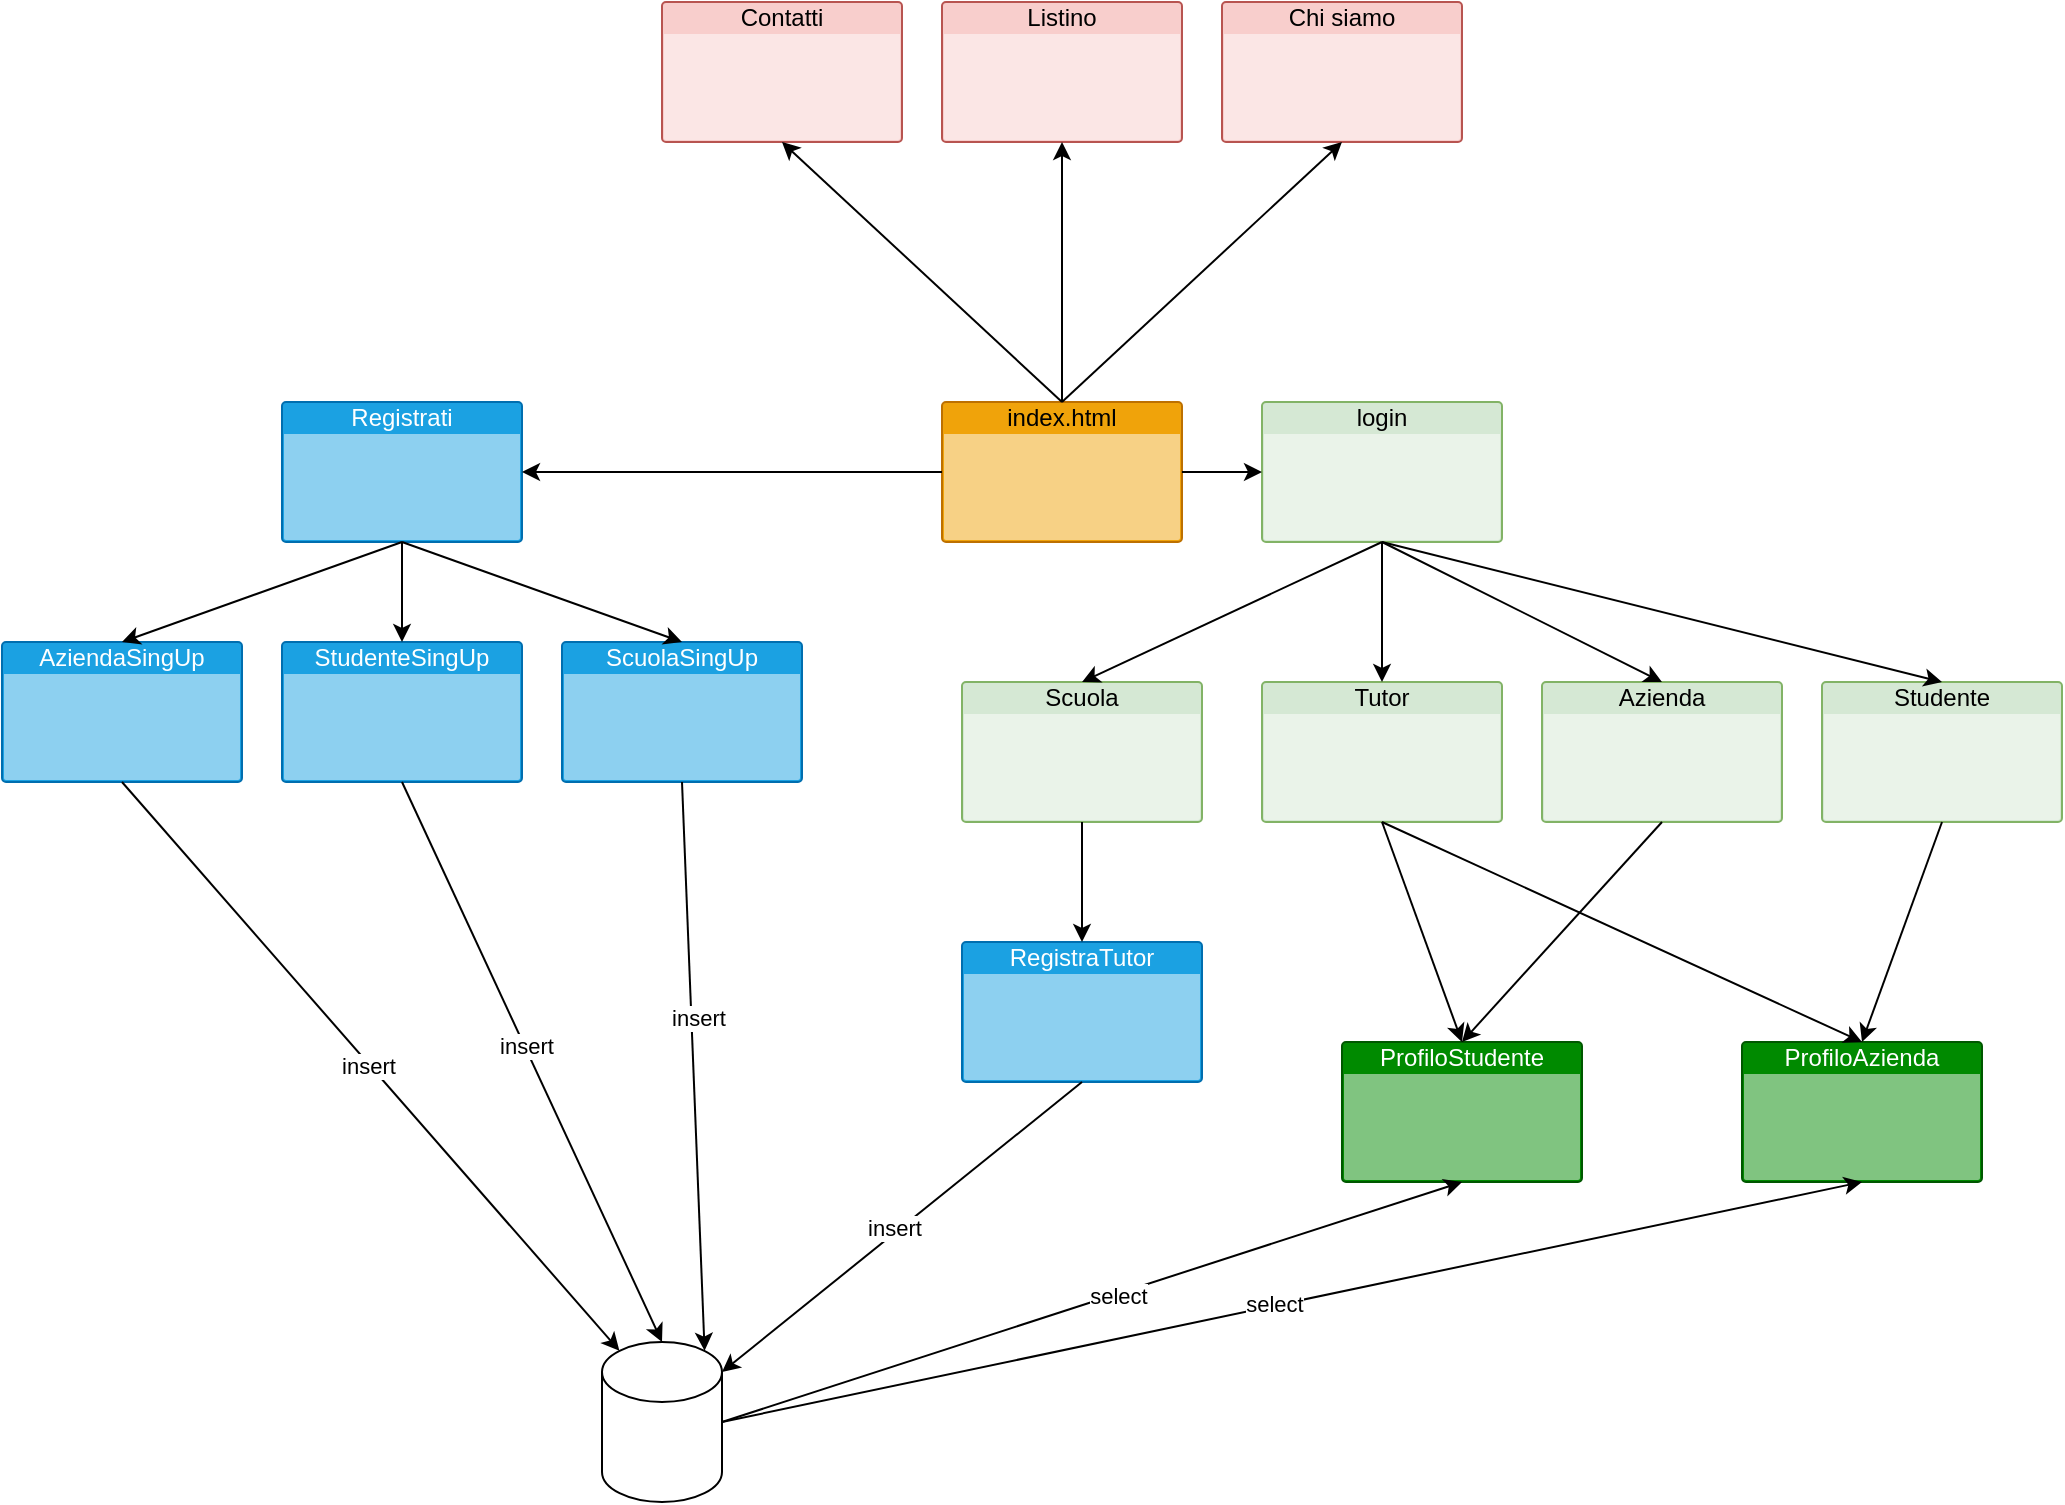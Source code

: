 <mxfile version="25.0.3">
  <diagram name="Page-1" id="UWOFtjil2-tlR1KznyY6">
    <mxGraphModel dx="1434" dy="779" grid="1" gridSize="10" guides="1" tooltips="1" connect="1" arrows="1" fold="1" page="1" pageScale="1" pageWidth="2000" pageHeight="2000" math="0" shadow="0">
      <root>
        <mxCell id="0" />
        <mxCell id="1" parent="0" />
        <mxCell id="X6c_P8rgpClHV_XiaMZI-3" value="&lt;div&gt;index.html&lt;/div&gt;&lt;div&gt;&lt;br&gt;&lt;/div&gt;" style="html=1;whiteSpace=wrap;strokeColor=#BD7000;fillColor=#f0a30a;labelPosition=center;verticalLabelPosition=middle;verticalAlign=top;align=center;fontSize=12;outlineConnect=0;spacingTop=-6;fontColor=#000000;sketch=0;shape=mxgraph.sitemap.page;" vertex="1" parent="1">
          <mxGeometry x="600" y="330" width="120" height="70" as="geometry" />
        </mxCell>
        <mxCell id="X6c_P8rgpClHV_XiaMZI-4" value="Chi siamo" style="html=1;whiteSpace=wrap;strokeColor=#b85450;fillColor=#f8cecc;labelPosition=center;verticalLabelPosition=middle;verticalAlign=top;align=center;fontSize=12;outlineConnect=0;spacingTop=-6;sketch=0;shape=mxgraph.sitemap.page;" vertex="1" parent="1">
          <mxGeometry x="740" y="130" width="120" height="70" as="geometry" />
        </mxCell>
        <mxCell id="X6c_P8rgpClHV_XiaMZI-5" value="&lt;div&gt;Contatti&lt;/div&gt;" style="html=1;whiteSpace=wrap;strokeColor=#b85450;fillColor=#f8cecc;labelPosition=center;verticalLabelPosition=middle;verticalAlign=top;align=center;fontSize=12;outlineConnect=0;spacingTop=-6;sketch=0;shape=mxgraph.sitemap.page;" vertex="1" parent="1">
          <mxGeometry x="460" y="130" width="120" height="70" as="geometry" />
        </mxCell>
        <mxCell id="X6c_P8rgpClHV_XiaMZI-6" value="Listino" style="html=1;whiteSpace=wrap;strokeColor=#b85450;fillColor=#f8cecc;labelPosition=center;verticalLabelPosition=middle;verticalAlign=top;align=center;fontSize=12;outlineConnect=0;spacingTop=-6;sketch=0;shape=mxgraph.sitemap.page;" vertex="1" parent="1">
          <mxGeometry x="600" y="130" width="120" height="70" as="geometry" />
        </mxCell>
        <mxCell id="X6c_P8rgpClHV_XiaMZI-7" value="login" style="html=1;whiteSpace=wrap;strokeColor=#82b366;fillColor=#d5e8d4;labelPosition=center;verticalLabelPosition=middle;verticalAlign=top;align=center;fontSize=12;outlineConnect=0;spacingTop=-6;sketch=0;shape=mxgraph.sitemap.page;" vertex="1" parent="1">
          <mxGeometry x="760" y="330" width="120" height="70" as="geometry" />
        </mxCell>
        <mxCell id="X6c_P8rgpClHV_XiaMZI-8" value="Studente" style="html=1;whiteSpace=wrap;strokeColor=#82b366;fillColor=#d5e8d4;labelPosition=center;verticalLabelPosition=middle;verticalAlign=top;align=center;fontSize=12;outlineConnect=0;spacingTop=-6;sketch=0;shape=mxgraph.sitemap.page;" vertex="1" parent="1">
          <mxGeometry x="1040" y="470" width="120" height="70" as="geometry" />
        </mxCell>
        <mxCell id="X6c_P8rgpClHV_XiaMZI-10" value="Scuola" style="html=1;whiteSpace=wrap;strokeColor=#82b366;fillColor=#d5e8d4;labelPosition=center;verticalLabelPosition=middle;verticalAlign=top;align=center;fontSize=12;outlineConnect=0;spacingTop=-6;sketch=0;shape=mxgraph.sitemap.page;" vertex="1" parent="1">
          <mxGeometry x="610" y="470" width="120" height="70" as="geometry" />
        </mxCell>
        <mxCell id="X6c_P8rgpClHV_XiaMZI-11" value="Tutor" style="html=1;whiteSpace=wrap;strokeColor=#82b366;fillColor=#d5e8d4;labelPosition=center;verticalLabelPosition=middle;verticalAlign=top;align=center;fontSize=12;outlineConnect=0;spacingTop=-6;sketch=0;shape=mxgraph.sitemap.page;" vertex="1" parent="1">
          <mxGeometry x="760" y="470" width="120" height="70" as="geometry" />
        </mxCell>
        <mxCell id="X6c_P8rgpClHV_XiaMZI-12" value="ProfiloAzienda" style="html=1;whiteSpace=wrap;strokeColor=#005700;fillColor=#008a00;labelPosition=center;verticalLabelPosition=middle;verticalAlign=top;align=center;fontSize=12;outlineConnect=0;spacingTop=-6;fontColor=#ffffff;sketch=0;shape=mxgraph.sitemap.page;" vertex="1" parent="1">
          <mxGeometry x="1000" y="650" width="120" height="70" as="geometry" />
        </mxCell>
        <mxCell id="X6c_P8rgpClHV_XiaMZI-13" value="ProfiloStudente" style="html=1;whiteSpace=wrap;strokeColor=#005700;fillColor=#008a00;labelPosition=center;verticalLabelPosition=middle;verticalAlign=top;align=center;fontSize=12;outlineConnect=0;spacingTop=-6;fontColor=#ffffff;sketch=0;shape=mxgraph.sitemap.page;" vertex="1" parent="1">
          <mxGeometry x="800" y="650" width="120" height="70" as="geometry" />
        </mxCell>
        <mxCell id="X6c_P8rgpClHV_XiaMZI-17" value="RegistraTutor" style="html=1;whiteSpace=wrap;strokeColor=#006EAF;fillColor=#1ba1e2;labelPosition=center;verticalLabelPosition=middle;verticalAlign=top;align=center;fontSize=12;outlineConnect=0;spacingTop=-6;fontColor=#ffffff;sketch=0;shape=mxgraph.sitemap.page;" vertex="1" parent="1">
          <mxGeometry x="610" y="600" width="120" height="70" as="geometry" />
        </mxCell>
        <mxCell id="X6c_P8rgpClHV_XiaMZI-18" value="&lt;div&gt;Registrati&lt;/div&gt;&lt;div&gt;&lt;br&gt;&lt;/div&gt;" style="html=1;whiteSpace=wrap;strokeColor=#006EAF;fillColor=#1ba1e2;labelPosition=center;verticalLabelPosition=middle;verticalAlign=top;align=center;fontSize=12;outlineConnect=0;spacingTop=-6;fontColor=#ffffff;sketch=0;shape=mxgraph.sitemap.page;" vertex="1" parent="1">
          <mxGeometry x="270" y="330" width="120" height="70" as="geometry" />
        </mxCell>
        <mxCell id="X6c_P8rgpClHV_XiaMZI-19" value="AziendaSingUp" style="html=1;whiteSpace=wrap;strokeColor=#006EAF;fillColor=#1ba1e2;labelPosition=center;verticalLabelPosition=middle;verticalAlign=top;align=center;fontSize=12;outlineConnect=0;spacingTop=-6;fontColor=#ffffff;sketch=0;shape=mxgraph.sitemap.page;" vertex="1" parent="1">
          <mxGeometry x="130" y="450" width="120" height="70" as="geometry" />
        </mxCell>
        <mxCell id="X6c_P8rgpClHV_XiaMZI-20" value="StudenteSingUp" style="html=1;whiteSpace=wrap;strokeColor=#006EAF;fillColor=#1ba1e2;labelPosition=center;verticalLabelPosition=middle;verticalAlign=top;align=center;fontSize=12;outlineConnect=0;spacingTop=-6;fontColor=#ffffff;sketch=0;shape=mxgraph.sitemap.page;" vertex="1" parent="1">
          <mxGeometry x="270" y="450" width="120" height="70" as="geometry" />
        </mxCell>
        <mxCell id="X6c_P8rgpClHV_XiaMZI-21" value="ScuolaSingUp" style="html=1;whiteSpace=wrap;strokeColor=#006EAF;fillColor=#1ba1e2;labelPosition=center;verticalLabelPosition=middle;verticalAlign=top;align=center;fontSize=12;outlineConnect=0;spacingTop=-6;fontColor=#ffffff;sketch=0;shape=mxgraph.sitemap.page;" vertex="1" parent="1">
          <mxGeometry x="410" y="450" width="120" height="70" as="geometry" />
        </mxCell>
        <mxCell id="X6c_P8rgpClHV_XiaMZI-23" value="" style="endArrow=classic;html=1;rounded=0;exitX=1;exitY=0.5;exitDx=0;exitDy=0;exitPerimeter=0;" edge="1" parent="1" source="X6c_P8rgpClHV_XiaMZI-3" target="X6c_P8rgpClHV_XiaMZI-7">
          <mxGeometry width="50" height="50" relative="1" as="geometry">
            <mxPoint x="820" y="470" as="sourcePoint" />
            <mxPoint x="870" y="420" as="targetPoint" />
          </mxGeometry>
        </mxCell>
        <mxCell id="X6c_P8rgpClHV_XiaMZI-32" value="" style="endArrow=classic;html=1;rounded=0;entryX=0.5;entryY=1;entryDx=0;entryDy=0;entryPerimeter=0;exitX=0.5;exitY=0;exitDx=0;exitDy=0;exitPerimeter=0;" edge="1" parent="1" source="X6c_P8rgpClHV_XiaMZI-3" target="X6c_P8rgpClHV_XiaMZI-5">
          <mxGeometry width="50" height="50" relative="1" as="geometry">
            <mxPoint x="700" y="430" as="sourcePoint" />
            <mxPoint x="750" y="380" as="targetPoint" />
          </mxGeometry>
        </mxCell>
        <mxCell id="X6c_P8rgpClHV_XiaMZI-33" value="" style="endArrow=classic;html=1;rounded=0;entryX=0.5;entryY=1;entryDx=0;entryDy=0;entryPerimeter=0;exitX=0.5;exitY=0;exitDx=0;exitDy=0;exitPerimeter=0;" edge="1" parent="1" source="X6c_P8rgpClHV_XiaMZI-3" target="X6c_P8rgpClHV_XiaMZI-6">
          <mxGeometry width="50" height="50" relative="1" as="geometry">
            <mxPoint x="700" y="430" as="sourcePoint" />
            <mxPoint x="750" y="380" as="targetPoint" />
          </mxGeometry>
        </mxCell>
        <mxCell id="X6c_P8rgpClHV_XiaMZI-34" value="" style="endArrow=classic;html=1;rounded=0;entryX=0.5;entryY=1;entryDx=0;entryDy=0;entryPerimeter=0;exitX=0.5;exitY=0;exitDx=0;exitDy=0;exitPerimeter=0;" edge="1" parent="1" source="X6c_P8rgpClHV_XiaMZI-3" target="X6c_P8rgpClHV_XiaMZI-4">
          <mxGeometry width="50" height="50" relative="1" as="geometry">
            <mxPoint x="700" y="430" as="sourcePoint" />
            <mxPoint x="750" y="380" as="targetPoint" />
          </mxGeometry>
        </mxCell>
        <mxCell id="X6c_P8rgpClHV_XiaMZI-35" value="" style="shape=cylinder3;whiteSpace=wrap;html=1;boundedLbl=1;backgroundOutline=1;size=15;" vertex="1" parent="1">
          <mxGeometry x="430" y="800" width="60" height="80" as="geometry" />
        </mxCell>
        <mxCell id="X6c_P8rgpClHV_XiaMZI-9" value="Azienda" style="html=1;whiteSpace=wrap;strokeColor=#82b366;fillColor=#d5e8d4;labelPosition=center;verticalLabelPosition=middle;verticalAlign=top;align=center;fontSize=12;outlineConnect=0;spacingTop=-6;sketch=0;shape=mxgraph.sitemap.page;" vertex="1" parent="1">
          <mxGeometry x="900" y="470" width="120" height="70" as="geometry" />
        </mxCell>
        <mxCell id="X6c_P8rgpClHV_XiaMZI-39" value="" style="endArrow=classic;html=1;rounded=0;entryX=0.5;entryY=0;entryDx=0;entryDy=0;entryPerimeter=0;exitX=0.5;exitY=1;exitDx=0;exitDy=0;exitPerimeter=0;" edge="1" parent="1" source="X6c_P8rgpClHV_XiaMZI-7" target="X6c_P8rgpClHV_XiaMZI-10">
          <mxGeometry width="50" height="50" relative="1" as="geometry">
            <mxPoint x="560" y="570" as="sourcePoint" />
            <mxPoint x="610" y="520" as="targetPoint" />
          </mxGeometry>
        </mxCell>
        <mxCell id="X6c_P8rgpClHV_XiaMZI-40" value="" style="endArrow=classic;html=1;rounded=0;entryX=0.5;entryY=0;entryDx=0;entryDy=0;entryPerimeter=0;exitX=0.5;exitY=1;exitDx=0;exitDy=0;exitPerimeter=0;" edge="1" parent="1" source="X6c_P8rgpClHV_XiaMZI-7" target="X6c_P8rgpClHV_XiaMZI-11">
          <mxGeometry width="50" height="50" relative="1" as="geometry">
            <mxPoint x="560" y="570" as="sourcePoint" />
            <mxPoint x="610" y="520" as="targetPoint" />
          </mxGeometry>
        </mxCell>
        <mxCell id="X6c_P8rgpClHV_XiaMZI-41" value="" style="endArrow=classic;html=1;rounded=0;entryX=0.5;entryY=0;entryDx=0;entryDy=0;entryPerimeter=0;exitX=0.5;exitY=1;exitDx=0;exitDy=0;exitPerimeter=0;" edge="1" parent="1" source="X6c_P8rgpClHV_XiaMZI-7" target="X6c_P8rgpClHV_XiaMZI-9">
          <mxGeometry width="50" height="50" relative="1" as="geometry">
            <mxPoint x="560" y="570" as="sourcePoint" />
            <mxPoint x="610" y="520" as="targetPoint" />
          </mxGeometry>
        </mxCell>
        <mxCell id="X6c_P8rgpClHV_XiaMZI-42" value="" style="endArrow=classic;html=1;rounded=0;entryX=0.5;entryY=0;entryDx=0;entryDy=0;entryPerimeter=0;exitX=0.5;exitY=1;exitDx=0;exitDy=0;exitPerimeter=0;" edge="1" parent="1" source="X6c_P8rgpClHV_XiaMZI-7" target="X6c_P8rgpClHV_XiaMZI-8">
          <mxGeometry width="50" height="50" relative="1" as="geometry">
            <mxPoint x="560" y="570" as="sourcePoint" />
            <mxPoint x="610" y="520" as="targetPoint" />
          </mxGeometry>
        </mxCell>
        <mxCell id="X6c_P8rgpClHV_XiaMZI-43" value="" style="endArrow=classic;html=1;rounded=0;entryX=0.5;entryY=0;entryDx=0;entryDy=0;entryPerimeter=0;exitX=0.5;exitY=1;exitDx=0;exitDy=0;exitPerimeter=0;" edge="1" parent="1" source="X6c_P8rgpClHV_XiaMZI-8" target="X6c_P8rgpClHV_XiaMZI-12">
          <mxGeometry width="50" height="50" relative="1" as="geometry">
            <mxPoint x="630" y="650" as="sourcePoint" />
            <mxPoint x="680" y="600" as="targetPoint" />
          </mxGeometry>
        </mxCell>
        <mxCell id="X6c_P8rgpClHV_XiaMZI-44" value="" style="endArrow=classic;html=1;rounded=0;entryX=0.5;entryY=0;entryDx=0;entryDy=0;entryPerimeter=0;exitX=0.5;exitY=1;exitDx=0;exitDy=0;exitPerimeter=0;" edge="1" parent="1" source="X6c_P8rgpClHV_XiaMZI-11" target="X6c_P8rgpClHV_XiaMZI-12">
          <mxGeometry width="50" height="50" relative="1" as="geometry">
            <mxPoint x="630" y="650" as="sourcePoint" />
            <mxPoint x="680" y="600" as="targetPoint" />
          </mxGeometry>
        </mxCell>
        <mxCell id="X6c_P8rgpClHV_XiaMZI-45" value="" style="endArrow=classic;html=1;rounded=0;entryX=0.5;entryY=0;entryDx=0;entryDy=0;entryPerimeter=0;exitX=0.5;exitY=1;exitDx=0;exitDy=0;exitPerimeter=0;" edge="1" parent="1" source="X6c_P8rgpClHV_XiaMZI-9" target="X6c_P8rgpClHV_XiaMZI-13">
          <mxGeometry width="50" height="50" relative="1" as="geometry">
            <mxPoint x="630" y="650" as="sourcePoint" />
            <mxPoint x="680" y="600" as="targetPoint" />
          </mxGeometry>
        </mxCell>
        <mxCell id="X6c_P8rgpClHV_XiaMZI-46" value="" style="endArrow=classic;html=1;rounded=0;entryX=0.5;entryY=0;entryDx=0;entryDy=0;entryPerimeter=0;exitX=0.5;exitY=1;exitDx=0;exitDy=0;exitPerimeter=0;" edge="1" parent="1" source="X6c_P8rgpClHV_XiaMZI-11" target="X6c_P8rgpClHV_XiaMZI-13">
          <mxGeometry width="50" height="50" relative="1" as="geometry">
            <mxPoint x="630" y="650" as="sourcePoint" />
            <mxPoint x="680" y="600" as="targetPoint" />
          </mxGeometry>
        </mxCell>
        <mxCell id="X6c_P8rgpClHV_XiaMZI-47" value="" style="endArrow=classic;html=1;rounded=0;entryX=0.5;entryY=0;entryDx=0;entryDy=0;entryPerimeter=0;exitX=0.5;exitY=1;exitDx=0;exitDy=0;exitPerimeter=0;" edge="1" parent="1" source="X6c_P8rgpClHV_XiaMZI-10" target="X6c_P8rgpClHV_XiaMZI-17">
          <mxGeometry width="50" height="50" relative="1" as="geometry">
            <mxPoint x="630" y="650" as="sourcePoint" />
            <mxPoint x="680" y="600" as="targetPoint" />
          </mxGeometry>
        </mxCell>
        <mxCell id="X6c_P8rgpClHV_XiaMZI-48" value="" style="endArrow=classic;html=1;rounded=0;entryX=1;entryY=0.5;entryDx=0;entryDy=0;entryPerimeter=0;exitX=0;exitY=0.5;exitDx=0;exitDy=0;exitPerimeter=0;" edge="1" parent="1" source="X6c_P8rgpClHV_XiaMZI-3" target="X6c_P8rgpClHV_XiaMZI-18">
          <mxGeometry width="50" height="50" relative="1" as="geometry">
            <mxPoint x="460" y="470" as="sourcePoint" />
            <mxPoint x="510" y="420" as="targetPoint" />
          </mxGeometry>
        </mxCell>
        <mxCell id="X6c_P8rgpClHV_XiaMZI-49" value="" style="endArrow=classic;html=1;rounded=0;entryX=0.5;entryY=0;entryDx=0;entryDy=0;entryPerimeter=0;exitX=0.5;exitY=1;exitDx=0;exitDy=0;exitPerimeter=0;" edge="1" parent="1" source="X6c_P8rgpClHV_XiaMZI-18" target="X6c_P8rgpClHV_XiaMZI-20">
          <mxGeometry width="50" height="50" relative="1" as="geometry">
            <mxPoint x="460" y="470" as="sourcePoint" />
            <mxPoint x="510" y="420" as="targetPoint" />
          </mxGeometry>
        </mxCell>
        <mxCell id="X6c_P8rgpClHV_XiaMZI-50" value="" style="endArrow=classic;html=1;rounded=0;entryX=0.5;entryY=0;entryDx=0;entryDy=0;entryPerimeter=0;exitX=0.5;exitY=1;exitDx=0;exitDy=0;exitPerimeter=0;" edge="1" parent="1" source="X6c_P8rgpClHV_XiaMZI-18" target="X6c_P8rgpClHV_XiaMZI-19">
          <mxGeometry width="50" height="50" relative="1" as="geometry">
            <mxPoint x="330" y="510" as="sourcePoint" />
            <mxPoint x="380" y="460" as="targetPoint" />
          </mxGeometry>
        </mxCell>
        <mxCell id="X6c_P8rgpClHV_XiaMZI-51" value="" style="endArrow=classic;html=1;rounded=0;entryX=0.5;entryY=0;entryDx=0;entryDy=0;entryPerimeter=0;" edge="1" parent="1" target="X6c_P8rgpClHV_XiaMZI-21">
          <mxGeometry width="50" height="50" relative="1" as="geometry">
            <mxPoint x="330" y="400" as="sourcePoint" />
            <mxPoint x="380" y="460" as="targetPoint" />
          </mxGeometry>
        </mxCell>
        <mxCell id="X6c_P8rgpClHV_XiaMZI-52" value="" style="endArrow=classic;html=1;rounded=0;entryX=0.855;entryY=0;entryDx=0;entryDy=4.35;entryPerimeter=0;exitX=0.5;exitY=1;exitDx=0;exitDy=0;exitPerimeter=0;" edge="1" parent="1" source="X6c_P8rgpClHV_XiaMZI-21" target="X6c_P8rgpClHV_XiaMZI-35">
          <mxGeometry width="50" height="50" relative="1" as="geometry">
            <mxPoint x="370" y="580" as="sourcePoint" />
            <mxPoint x="420" y="530" as="targetPoint" />
          </mxGeometry>
        </mxCell>
        <mxCell id="X6c_P8rgpClHV_XiaMZI-58" value="&lt;div&gt;insert&lt;/div&gt;" style="edgeLabel;html=1;align=center;verticalAlign=middle;resizable=0;points=[];" vertex="1" connectable="0" parent="X6c_P8rgpClHV_XiaMZI-52">
          <mxGeometry x="-0.169" y="3" relative="1" as="geometry">
            <mxPoint as="offset" />
          </mxGeometry>
        </mxCell>
        <mxCell id="X6c_P8rgpClHV_XiaMZI-53" value="" style="endArrow=classic;html=1;rounded=0;entryX=0.5;entryY=0;entryDx=0;entryDy=0;entryPerimeter=0;exitX=0.5;exitY=1;exitDx=0;exitDy=0;exitPerimeter=0;" edge="1" parent="1" source="X6c_P8rgpClHV_XiaMZI-20" target="X6c_P8rgpClHV_XiaMZI-35">
          <mxGeometry width="50" height="50" relative="1" as="geometry">
            <mxPoint x="370" y="580" as="sourcePoint" />
            <mxPoint x="420" y="530" as="targetPoint" />
          </mxGeometry>
        </mxCell>
        <mxCell id="X6c_P8rgpClHV_XiaMZI-59" value="insert" style="edgeLabel;html=1;align=center;verticalAlign=middle;resizable=0;points=[];" vertex="1" connectable="0" parent="X6c_P8rgpClHV_XiaMZI-53">
          <mxGeometry x="-0.058" relative="1" as="geometry">
            <mxPoint as="offset" />
          </mxGeometry>
        </mxCell>
        <mxCell id="X6c_P8rgpClHV_XiaMZI-54" value="" style="endArrow=classic;html=1;rounded=0;entryX=0.145;entryY=0;entryDx=0;entryDy=4.35;entryPerimeter=0;exitX=0.5;exitY=1;exitDx=0;exitDy=0;exitPerimeter=0;" edge="1" parent="1" source="X6c_P8rgpClHV_XiaMZI-19" target="X6c_P8rgpClHV_XiaMZI-35">
          <mxGeometry width="50" height="50" relative="1" as="geometry">
            <mxPoint x="370" y="580" as="sourcePoint" />
            <mxPoint x="420" y="530" as="targetPoint" />
          </mxGeometry>
        </mxCell>
        <mxCell id="X6c_P8rgpClHV_XiaMZI-60" value="insert" style="edgeLabel;html=1;align=center;verticalAlign=middle;resizable=0;points=[];" vertex="1" connectable="0" parent="X6c_P8rgpClHV_XiaMZI-54">
          <mxGeometry x="-0.005" y="-1" relative="1" as="geometry">
            <mxPoint as="offset" />
          </mxGeometry>
        </mxCell>
        <mxCell id="X6c_P8rgpClHV_XiaMZI-55" value="" style="endArrow=classic;html=1;rounded=0;exitX=1;exitY=0.5;exitDx=0;exitDy=0;exitPerimeter=0;entryX=0.5;entryY=1;entryDx=0;entryDy=0;entryPerimeter=0;" edge="1" parent="1" source="X6c_P8rgpClHV_XiaMZI-35" target="X6c_P8rgpClHV_XiaMZI-13">
          <mxGeometry width="50" height="50" relative="1" as="geometry">
            <mxPoint x="600" y="790" as="sourcePoint" />
            <mxPoint x="650" y="740" as="targetPoint" />
          </mxGeometry>
        </mxCell>
        <mxCell id="X6c_P8rgpClHV_XiaMZI-62" value="select" style="edgeLabel;html=1;align=center;verticalAlign=middle;resizable=0;points=[];" vertex="1" connectable="0" parent="X6c_P8rgpClHV_XiaMZI-55">
          <mxGeometry x="0.068" y="-1" relative="1" as="geometry">
            <mxPoint as="offset" />
          </mxGeometry>
        </mxCell>
        <mxCell id="X6c_P8rgpClHV_XiaMZI-56" value="" style="endArrow=classic;html=1;rounded=0;entryX=1;entryY=0;entryDx=0;entryDy=15;entryPerimeter=0;exitX=0.5;exitY=1;exitDx=0;exitDy=0;exitPerimeter=0;" edge="1" parent="1" source="X6c_P8rgpClHV_XiaMZI-17" target="X6c_P8rgpClHV_XiaMZI-35">
          <mxGeometry width="50" height="50" relative="1" as="geometry">
            <mxPoint x="600" y="790" as="sourcePoint" />
            <mxPoint x="650" y="740" as="targetPoint" />
          </mxGeometry>
        </mxCell>
        <mxCell id="X6c_P8rgpClHV_XiaMZI-61" value="insert" style="edgeLabel;html=1;align=center;verticalAlign=middle;resizable=0;points=[];" vertex="1" connectable="0" parent="X6c_P8rgpClHV_XiaMZI-56">
          <mxGeometry x="0.03" y="-2" relative="1" as="geometry">
            <mxPoint as="offset" />
          </mxGeometry>
        </mxCell>
        <mxCell id="X6c_P8rgpClHV_XiaMZI-57" value="" style="endArrow=classic;html=1;rounded=0;entryX=0.5;entryY=1;entryDx=0;entryDy=0;entryPerimeter=0;exitX=1;exitY=0.5;exitDx=0;exitDy=0;exitPerimeter=0;" edge="1" parent="1" source="X6c_P8rgpClHV_XiaMZI-35" target="X6c_P8rgpClHV_XiaMZI-12">
          <mxGeometry width="50" height="50" relative="1" as="geometry">
            <mxPoint x="500" y="840" as="sourcePoint" />
            <mxPoint x="650" y="740" as="targetPoint" />
          </mxGeometry>
        </mxCell>
        <mxCell id="X6c_P8rgpClHV_XiaMZI-63" value="select" style="edgeLabel;html=1;align=center;verticalAlign=middle;resizable=0;points=[];" vertex="1" connectable="0" parent="X6c_P8rgpClHV_XiaMZI-57">
          <mxGeometry x="-0.031" y="1" relative="1" as="geometry">
            <mxPoint as="offset" />
          </mxGeometry>
        </mxCell>
      </root>
    </mxGraphModel>
  </diagram>
</mxfile>

